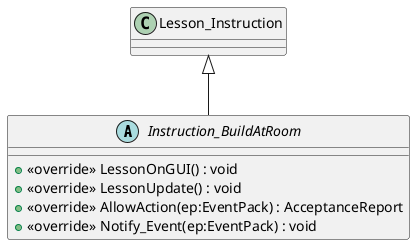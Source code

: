 @startuml
abstract class Instruction_BuildAtRoom {
    + <<override>> LessonOnGUI() : void
    + <<override>> LessonUpdate() : void
    + <<override>> AllowAction(ep:EventPack) : AcceptanceReport
    + <<override>> Notify_Event(ep:EventPack) : void
}
Lesson_Instruction <|-- Instruction_BuildAtRoom
@enduml
